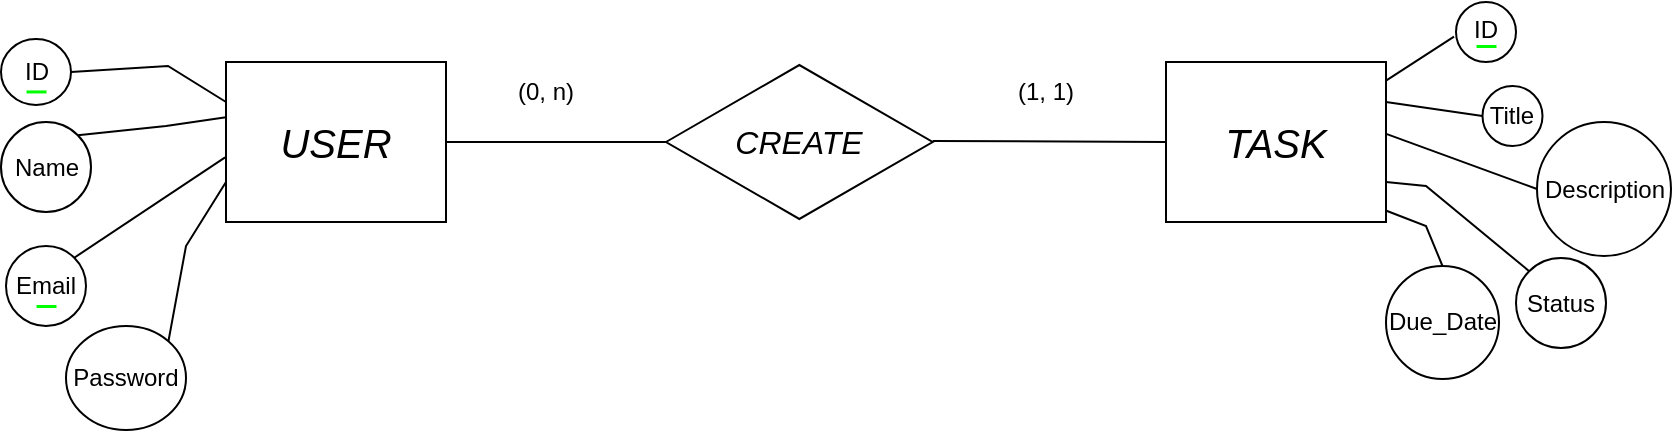 <mxfile version="24.7.8">
  <diagram name="Página-1" id="oE5SToJG6d0fqBrR_LVp">
    <mxGraphModel dx="352" dy="219" grid="1" gridSize="10" guides="1" tooltips="1" connect="1" arrows="1" fold="1" page="1" pageScale="1" pageWidth="1169" pageHeight="827" math="0" shadow="0">
      <root>
        <mxCell id="0" />
        <mxCell id="1" parent="0" />
        <mxCell id="YD6msoa2M3r7hMomgX2S-1" value="&lt;i style=&quot;&quot;&gt;&lt;font style=&quot;font-size: 20px;&quot;&gt;USER&lt;/font&gt;&lt;/i&gt;" style="rounded=0;whiteSpace=wrap;html=1;fillColor=none;" parent="1" vertex="1">
          <mxGeometry x="370" y="118" width="110" height="80" as="geometry" />
        </mxCell>
        <mxCell id="YD6msoa2M3r7hMomgX2S-2" value="&lt;i style=&quot;&quot;&gt;&lt;font style=&quot;font-size: 20px;&quot;&gt;TASK&lt;/font&gt;&lt;/i&gt;" style="rounded=0;whiteSpace=wrap;html=1;fillColor=none;align=center;" parent="1" vertex="1">
          <mxGeometry x="840" y="118" width="110" height="80" as="geometry" />
        </mxCell>
        <mxCell id="YD6msoa2M3r7hMomgX2S-3" value="&lt;i&gt;&lt;font style=&quot;font-size: 16px;&quot;&gt;CREATE&lt;/font&gt;&lt;/i&gt;" style="html=1;whiteSpace=wrap;aspect=fixed;shape=isoRectangle;fillColor=none;" parent="1" vertex="1">
          <mxGeometry x="590" y="118" width="133.34" height="80" as="geometry" />
        </mxCell>
        <mxCell id="YD6msoa2M3r7hMomgX2S-5" value="" style="endArrow=none;html=1;rounded=0;exitX=1;exitY=0.5;exitDx=0;exitDy=0;" parent="1" source="YD6msoa2M3r7hMomgX2S-1" edge="1">
          <mxGeometry width="50" height="50" relative="1" as="geometry">
            <mxPoint x="490" y="158" as="sourcePoint" />
            <mxPoint x="590" y="158" as="targetPoint" />
          </mxGeometry>
        </mxCell>
        <mxCell id="YD6msoa2M3r7hMomgX2S-6" value="" style="endArrow=none;html=1;rounded=0;exitX=1;exitY=0.5;exitDx=0;exitDy=0;entryX=0;entryY=0.5;entryDx=0;entryDy=0;" parent="1" target="YD6msoa2M3r7hMomgX2S-2" edge="1">
          <mxGeometry width="50" height="50" relative="1" as="geometry">
            <mxPoint x="723.34" y="157.5" as="sourcePoint" />
            <mxPoint x="835.34" y="158.5" as="targetPoint" />
          </mxGeometry>
        </mxCell>
        <mxCell id="YD6msoa2M3r7hMomgX2S-17" value="&lt;span style=&quot;text-wrap: nowrap;&quot;&gt;Password&lt;/span&gt;" style="ellipse;whiteSpace=wrap;html=1;fillColor=none;" parent="1" vertex="1">
          <mxGeometry x="290" y="250" width="60" height="52" as="geometry" />
        </mxCell>
        <mxCell id="YD6msoa2M3r7hMomgX2S-23" value="" style="endArrow=none;html=1;rounded=0;entryX=0;entryY=0.75;entryDx=0;entryDy=0;exitX=1;exitY=0;exitDx=0;exitDy=0;" parent="1" source="YD6msoa2M3r7hMomgX2S-17" target="YD6msoa2M3r7hMomgX2S-1" edge="1">
          <mxGeometry width="50" height="50" relative="1" as="geometry">
            <mxPoint x="320" y="224" as="sourcePoint" />
            <mxPoint x="330" y="168" as="targetPoint" />
            <Array as="points">
              <mxPoint x="350" y="210" />
            </Array>
          </mxGeometry>
        </mxCell>
        <mxCell id="YD6msoa2M3r7hMomgX2S-25" value="" style="endArrow=none;html=1;rounded=0;entryX=0;entryY=0.346;entryDx=0;entryDy=0;entryPerimeter=0;exitX=1;exitY=0;exitDx=0;exitDy=0;" parent="1" source="EoohrdejDbw18MWcAkVu-14" target="YD6msoa2M3r7hMomgX2S-1" edge="1">
          <mxGeometry width="50" height="50" relative="1" as="geometry">
            <mxPoint x="320" y="148" as="sourcePoint" />
            <mxPoint x="371" y="145" as="targetPoint" />
            <Array as="points">
              <mxPoint x="340" y="150" />
            </Array>
          </mxGeometry>
        </mxCell>
        <mxCell id="YD6msoa2M3r7hMomgX2S-30" value="" style="endArrow=none;html=1;rounded=0;exitX=1;exitY=0.25;exitDx=0;exitDy=0;entryX=0;entryY=0.5;entryDx=0;entryDy=0;" parent="1" source="YD6msoa2M3r7hMomgX2S-2" target="EoohrdejDbw18MWcAkVu-19" edge="1">
          <mxGeometry width="50" height="50" relative="1" as="geometry">
            <mxPoint x="980" y="210" as="sourcePoint" />
            <mxPoint x="1045" y="125" as="targetPoint" />
            <Array as="points" />
          </mxGeometry>
        </mxCell>
        <mxCell id="YD6msoa2M3r7hMomgX2S-37" value="" style="endArrow=none;html=1;rounded=0;exitX=1.001;exitY=0.449;exitDx=0;exitDy=0;exitPerimeter=0;entryX=0;entryY=0.5;entryDx=0;entryDy=0;" parent="1" source="YD6msoa2M3r7hMomgX2S-2" target="EoohrdejDbw18MWcAkVu-20" edge="1">
          <mxGeometry width="50" height="50" relative="1" as="geometry">
            <mxPoint x="960" y="148" as="sourcePoint" />
            <mxPoint x="1030.006" y="157.764" as="targetPoint" />
            <Array as="points" />
          </mxGeometry>
        </mxCell>
        <mxCell id="YD6msoa2M3r7hMomgX2S-38" value="" style="endArrow=none;html=1;rounded=0;entryX=0;entryY=0;entryDx=0;entryDy=0;exitX=1;exitY=0.75;exitDx=0;exitDy=0;" parent="1" source="YD6msoa2M3r7hMomgX2S-2" target="EoohrdejDbw18MWcAkVu-21" edge="1">
          <mxGeometry width="50" height="50" relative="1" as="geometry">
            <mxPoint x="951" y="173" as="sourcePoint" />
            <mxPoint x="1030" y="183" as="targetPoint" />
            <Array as="points">
              <mxPoint x="970" y="180" />
            </Array>
          </mxGeometry>
        </mxCell>
        <mxCell id="YD6msoa2M3r7hMomgX2S-39" value="" style="endArrow=none;html=1;rounded=0;exitX=1.002;exitY=0.93;exitDx=0;exitDy=0;entryX=0.5;entryY=0;entryDx=0;entryDy=0;exitPerimeter=0;" parent="1" source="YD6msoa2M3r7hMomgX2S-2" target="EoohrdejDbw18MWcAkVu-22" edge="1">
          <mxGeometry width="50" height="50" relative="1" as="geometry">
            <mxPoint x="940" y="196" as="sourcePoint" />
            <mxPoint x="1030" y="213" as="targetPoint" />
            <Array as="points">
              <mxPoint x="970" y="200" />
            </Array>
          </mxGeometry>
        </mxCell>
        <mxCell id="YD6msoa2M3r7hMomgX2S-45" value="" style="endArrow=none;html=1;rounded=0;exitX=1.002;exitY=0.115;exitDx=0;exitDy=0;entryX=-0.033;entryY=0.578;entryDx=0;entryDy=0;exitPerimeter=0;entryPerimeter=0;" parent="1" source="YD6msoa2M3r7hMomgX2S-2" target="EoohrdejDbw18MWcAkVu-18" edge="1">
          <mxGeometry width="50" height="50" relative="1" as="geometry">
            <mxPoint x="960" y="148" as="sourcePoint" />
            <mxPoint x="1030.3" y="104.78" as="targetPoint" />
            <Array as="points" />
          </mxGeometry>
        </mxCell>
        <mxCell id="YD6msoa2M3r7hMomgX2S-48" value="" style="endArrow=none;html=1;rounded=0;exitX=1;exitY=0.5;exitDx=0;exitDy=0;entryX=0;entryY=0.25;entryDx=0;entryDy=0;" parent="1" source="EoohrdejDbw18MWcAkVu-1" target="YD6msoa2M3r7hMomgX2S-1" edge="1">
          <mxGeometry width="50" height="50" relative="1" as="geometry">
            <mxPoint x="315" y="123" as="sourcePoint" />
            <mxPoint x="360" y="130" as="targetPoint" />
            <Array as="points">
              <mxPoint x="341" y="120" />
            </Array>
          </mxGeometry>
        </mxCell>
        <mxCell id="YD6msoa2M3r7hMomgX2S-49" value="(0, n)" style="text;html=1;align=center;verticalAlign=middle;whiteSpace=wrap;rounded=0;" parent="1" vertex="1">
          <mxGeometry x="500" y="118" width="60" height="30" as="geometry" />
        </mxCell>
        <mxCell id="YD6msoa2M3r7hMomgX2S-50" value="(1, 1)" style="text;html=1;align=center;verticalAlign=middle;whiteSpace=wrap;rounded=0;" parent="1" vertex="1">
          <mxGeometry x="750" y="118" width="60" height="30" as="geometry" />
        </mxCell>
        <mxCell id="EoohrdejDbw18MWcAkVu-1" value="ID" style="ellipse;whiteSpace=wrap;html=1;fillColor=none;" parent="1" vertex="1">
          <mxGeometry x="257.5" y="106.5" width="35" height="33" as="geometry" />
        </mxCell>
        <mxCell id="EoohrdejDbw18MWcAkVu-11" value="" style="endArrow=none;html=1;rounded=0;strokeWidth=1.5;strokeColor=#00ff00;" parent="1" edge="1">
          <mxGeometry width="50" height="50" relative="1" as="geometry">
            <mxPoint x="270" y="132.72" as="sourcePoint" />
            <mxPoint x="280" y="132.72" as="targetPoint" />
          </mxGeometry>
        </mxCell>
        <mxCell id="EoohrdejDbw18MWcAkVu-12" value="Email" style="ellipse;whiteSpace=wrap;html=1;aspect=fixed;fillColor=none;" parent="1" vertex="1">
          <mxGeometry x="260" y="210" width="40" height="40" as="geometry" />
        </mxCell>
        <mxCell id="EoohrdejDbw18MWcAkVu-14" value="Name" style="ellipse;whiteSpace=wrap;html=1;aspect=fixed;fillColor=none;" parent="1" vertex="1">
          <mxGeometry x="257.5" y="148" width="45" height="45" as="geometry" />
        </mxCell>
        <mxCell id="EoohrdejDbw18MWcAkVu-15" style="edgeStyle=orthogonalEdgeStyle;rounded=0;orthogonalLoop=1;jettySize=auto;html=1;exitX=0.5;exitY=1;exitDx=0;exitDy=0;" parent="1" source="EoohrdejDbw18MWcAkVu-14" target="EoohrdejDbw18MWcAkVu-14" edge="1">
          <mxGeometry relative="1" as="geometry" />
        </mxCell>
        <mxCell id="EoohrdejDbw18MWcAkVu-16" value="" style="endArrow=none;html=1;rounded=0;strokeWidth=1.5;strokeColor=#00ff00;" parent="1" edge="1">
          <mxGeometry width="50" height="50" relative="1" as="geometry">
            <mxPoint x="275" y="240" as="sourcePoint" />
            <mxPoint x="285" y="240" as="targetPoint" />
          </mxGeometry>
        </mxCell>
        <mxCell id="EoohrdejDbw18MWcAkVu-17" value="" style="endArrow=none;html=1;rounded=0;entryX=-0.004;entryY=0.596;entryDx=0;entryDy=0;entryPerimeter=0;exitX=1;exitY=0;exitDx=0;exitDy=0;" parent="1" source="EoohrdejDbw18MWcAkVu-12" target="YD6msoa2M3r7hMomgX2S-1" edge="1">
          <mxGeometry width="50" height="50" relative="1" as="geometry">
            <mxPoint x="280" y="200" as="sourcePoint" />
            <mxPoint x="330" y="150" as="targetPoint" />
          </mxGeometry>
        </mxCell>
        <mxCell id="EoohrdejDbw18MWcAkVu-18" value="ID" style="ellipse;whiteSpace=wrap;html=1;aspect=fixed;fillColor=none;align=center;horizontal=1;verticalAlign=top;labelPosition=center;verticalLabelPosition=middle;" parent="1" vertex="1">
          <mxGeometry x="985" y="88" width="30" height="30" as="geometry" />
        </mxCell>
        <mxCell id="EoohrdejDbw18MWcAkVu-19" value="&lt;span style=&quot;text-wrap: nowrap;&quot;&gt;Title&lt;/span&gt;" style="ellipse;whiteSpace=wrap;html=1;aspect=fixed;fillColor=none;" parent="1" vertex="1">
          <mxGeometry x="998.25" y="130" width="30" height="30" as="geometry" />
        </mxCell>
        <mxCell id="EoohrdejDbw18MWcAkVu-20" value="&lt;span style=&quot;text-wrap: nowrap;&quot;&gt;Description&lt;/span&gt;" style="ellipse;whiteSpace=wrap;html=1;aspect=fixed;fillColor=none;" parent="1" vertex="1">
          <mxGeometry x="1025.5" y="148" width="67" height="67" as="geometry" />
        </mxCell>
        <mxCell id="EoohrdejDbw18MWcAkVu-21" value="&lt;span style=&quot;text-wrap: nowrap;&quot;&gt;Status&lt;/span&gt;" style="ellipse;whiteSpace=wrap;html=1;aspect=fixed;fillColor=none;" parent="1" vertex="1">
          <mxGeometry x="1015" y="216" width="45" height="45" as="geometry" />
        </mxCell>
        <mxCell id="EoohrdejDbw18MWcAkVu-22" value="&lt;span style=&quot;text-wrap: nowrap;&quot;&gt;Due_D&lt;/span&gt;&lt;span style=&quot;text-wrap: nowrap; background-color: initial;&quot;&gt;ate&lt;/span&gt;" style="ellipse;whiteSpace=wrap;html=1;aspect=fixed;fillColor=none;" parent="1" vertex="1">
          <mxGeometry x="950" y="220" width="56.5" height="56.5" as="geometry" />
        </mxCell>
        <mxCell id="EoohrdejDbw18MWcAkVu-23" value="" style="endArrow=none;html=1;rounded=0;strokeWidth=1.5;strokeColor=#00ff00;jumpSize=6;endSize=6;" parent="1" edge="1">
          <mxGeometry width="50" height="50" relative="1" as="geometry">
            <mxPoint x="995" y="110" as="sourcePoint" />
            <mxPoint x="1005" y="110" as="targetPoint" />
          </mxGeometry>
        </mxCell>
      </root>
    </mxGraphModel>
  </diagram>
</mxfile>
